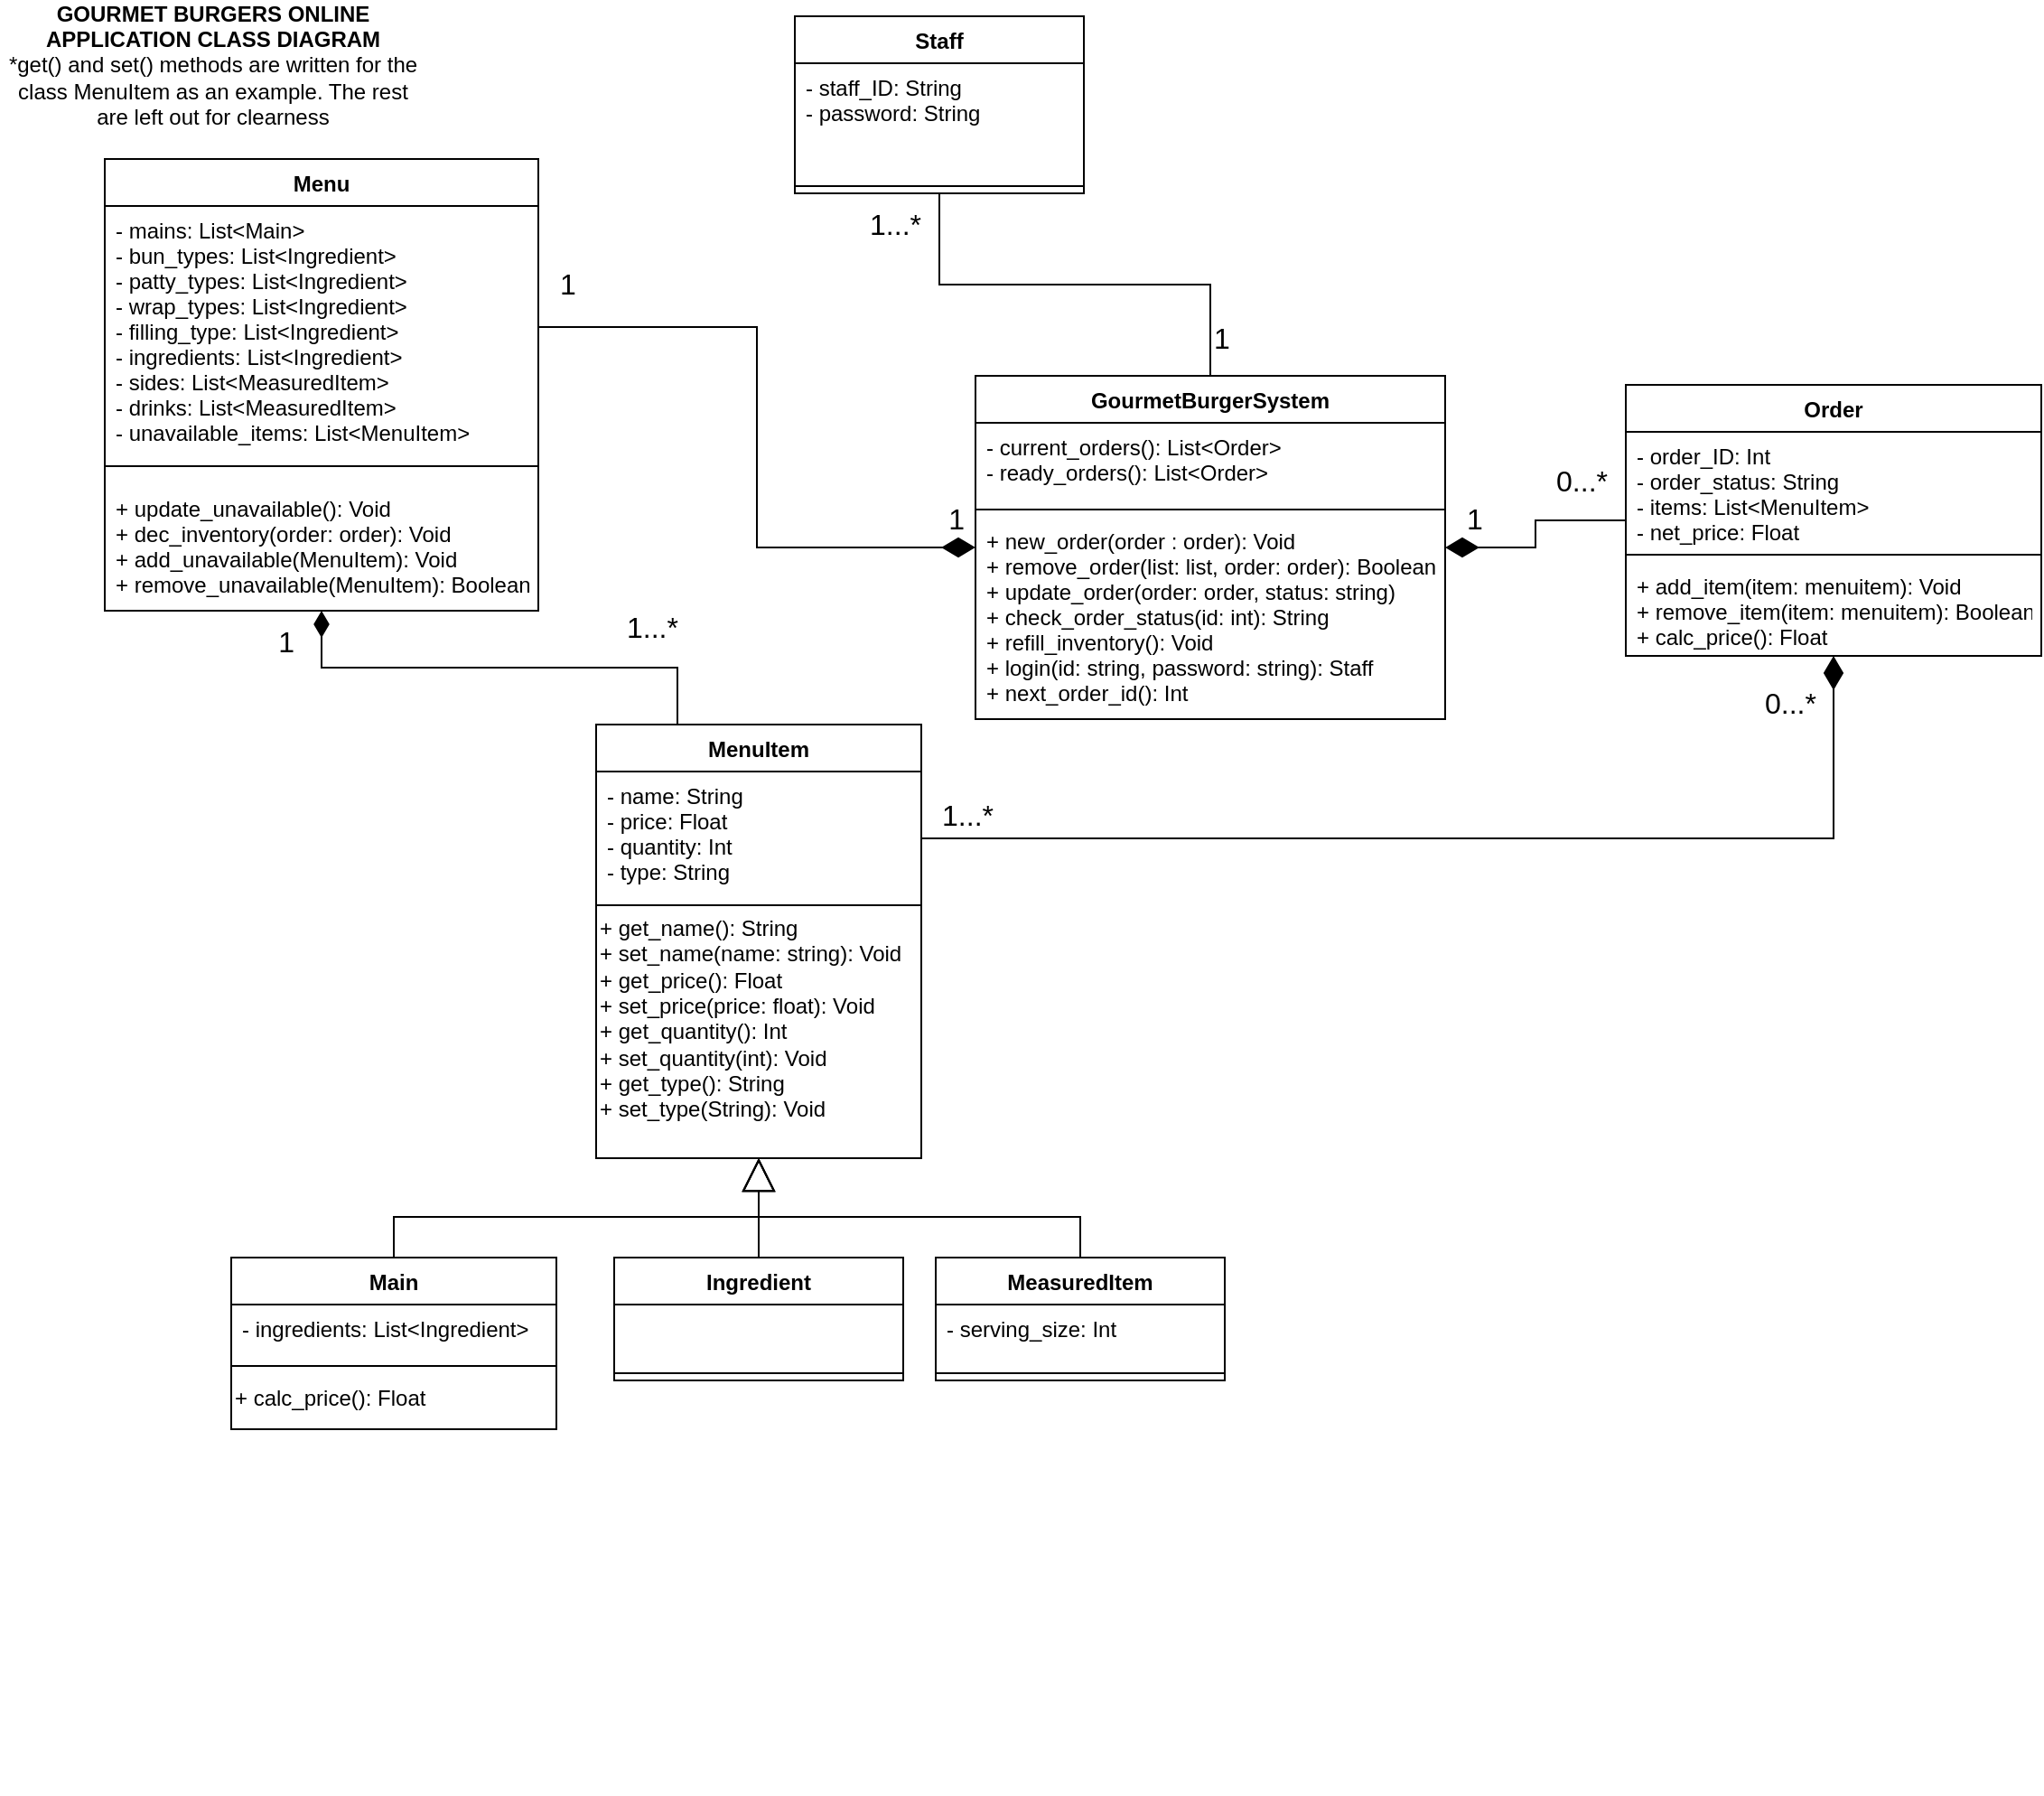 <mxfile version="10.5.9" type="device"><diagram id="sMHqVmS_ihXNLHZy0iHI" name="GourmetBurgersClassDiagram"><mxGraphModel dx="1154" dy="749" grid="1" gridSize="10" guides="1" tooltips="1" connect="1" arrows="1" fold="1" page="1" pageScale="1" pageWidth="1169" pageHeight="827" math="0" shadow="0"><root><mxCell id="0"/><mxCell id="1" parent="0"/><mxCell id="6xyx2S-svhOi8dPvi-K7-39" value="Order" style="swimlane;fontStyle=1;align=center;verticalAlign=top;childLayout=stackLayout;horizontal=1;startSize=26;horizontalStack=0;resizeParent=1;resizeParentMax=0;resizeLast=0;collapsible=1;marginBottom=0;" parent="1" vertex="1"><mxGeometry x="900" y="222" width="230" height="150" as="geometry"><mxRectangle x="810" y="415" width="60" height="26" as="alternateBounds"/></mxGeometry></mxCell><mxCell id="6xyx2S-svhOi8dPvi-K7-40" value="- order_ID: Int&#10;- order_status: String&#10;- items: List&lt;MenuItem&gt;&#10;- net_price: Float&#10;" style="text;strokeColor=none;fillColor=none;align=left;verticalAlign=top;spacingLeft=4;spacingRight=4;overflow=hidden;rotatable=0;points=[[0,0.5],[1,0.5]];portConstraint=eastwest;" parent="6xyx2S-svhOi8dPvi-K7-39" vertex="1"><mxGeometry y="26" width="230" height="64" as="geometry"/></mxCell><mxCell id="6xyx2S-svhOi8dPvi-K7-41" value="" style="line;strokeWidth=1;fillColor=none;align=left;verticalAlign=middle;spacingTop=-1;spacingLeft=3;spacingRight=3;rotatable=0;labelPosition=right;points=[];portConstraint=eastwest;" parent="6xyx2S-svhOi8dPvi-K7-39" vertex="1"><mxGeometry y="90" width="230" height="8" as="geometry"/></mxCell><mxCell id="6xyx2S-svhOi8dPvi-K7-42" value="+ add_item(item: menuitem): Void&#10;+ remove_item(item: menuitem): Boolean&#10;+ calc_price(): Float&#10;" style="text;strokeColor=none;fillColor=none;align=left;verticalAlign=top;spacingLeft=4;spacingRight=4;overflow=hidden;rotatable=0;points=[[0,0.5],[1,0.5]];portConstraint=eastwest;" parent="6xyx2S-svhOi8dPvi-K7-39" vertex="1"><mxGeometry y="98" width="230" height="52" as="geometry"/></mxCell><mxCell id="6xyx2S-svhOi8dPvi-K7-48" value="GourmetBurgerSystem" style="swimlane;fontStyle=1;align=center;verticalAlign=top;childLayout=stackLayout;horizontal=1;startSize=26;horizontalStack=0;resizeParent=1;resizeParentMax=0;resizeLast=0;collapsible=1;marginBottom=0;" parent="1" vertex="1"><mxGeometry x="540" y="217" width="260" height="190" as="geometry"><mxRectangle x="720" y="63" width="160" height="26" as="alternateBounds"/></mxGeometry></mxCell><mxCell id="6xyx2S-svhOi8dPvi-K7-49" value="- current_orders(): List&lt;Order&gt;&#10;- ready_orders(): List&lt;Order&gt;&#10;&#10;" style="text;strokeColor=none;fillColor=none;align=left;verticalAlign=top;spacingLeft=4;spacingRight=4;overflow=hidden;rotatable=0;points=[[0,0.5],[1,0.5]];portConstraint=eastwest;" parent="6xyx2S-svhOi8dPvi-K7-48" vertex="1"><mxGeometry y="26" width="260" height="44" as="geometry"/></mxCell><mxCell id="6xyx2S-svhOi8dPvi-K7-50" value="" style="line;strokeWidth=1;fillColor=none;align=left;verticalAlign=middle;spacingTop=-1;spacingLeft=3;spacingRight=3;rotatable=0;labelPosition=right;points=[];portConstraint=eastwest;" parent="6xyx2S-svhOi8dPvi-K7-48" vertex="1"><mxGeometry y="70" width="260" height="8" as="geometry"/></mxCell><mxCell id="6xyx2S-svhOi8dPvi-K7-51" value="+ new_order(order : order): Void&#10;+ remove_order(list: list, order: order): Boolean  &#10;+ update_order(order: order, status: string)&#10;+ check_order_status(id: int): String&#10;+ refill_inventory(): Void&#10;+ login(id: string, password: string): Staff&#10;+ next_order_id(): Int&#10;" style="text;strokeColor=none;fillColor=none;align=left;verticalAlign=top;spacingLeft=4;spacingRight=4;overflow=hidden;rotatable=0;points=[[0,0.5],[1,0.5]];portConstraint=eastwest;" parent="6xyx2S-svhOi8dPvi-K7-48" vertex="1"><mxGeometry y="78" width="260" height="112" as="geometry"/></mxCell><mxCell id="6xyx2S-svhOi8dPvi-K7-62" value="Staff" style="swimlane;fontStyle=1;align=center;verticalAlign=top;childLayout=stackLayout;horizontal=1;startSize=26;horizontalStack=0;resizeParent=1;resizeParentMax=0;resizeLast=0;collapsible=1;marginBottom=0;" parent="1" vertex="1"><mxGeometry x="440" y="18" width="160" height="98" as="geometry"><mxRectangle x="840" y="122" width="60" height="26" as="alternateBounds"/></mxGeometry></mxCell><mxCell id="6xyx2S-svhOi8dPvi-K7-63" value="- staff_ID: String&#10;- password: String&#10;" style="text;strokeColor=none;fillColor=none;align=left;verticalAlign=top;spacingLeft=4;spacingRight=4;overflow=hidden;rotatable=0;points=[[0,0.5],[1,0.5]];portConstraint=eastwest;" parent="6xyx2S-svhOi8dPvi-K7-62" vertex="1"><mxGeometry y="26" width="160" height="64" as="geometry"/></mxCell><mxCell id="6xyx2S-svhOi8dPvi-K7-64" value="" style="line;strokeWidth=1;fillColor=none;align=left;verticalAlign=middle;spacingTop=-1;spacingLeft=3;spacingRight=3;rotatable=0;labelPosition=right;points=[];portConstraint=eastwest;" parent="6xyx2S-svhOi8dPvi-K7-62" vertex="1"><mxGeometry y="90" width="160" height="8" as="geometry"/></mxCell><mxCell id="6xyx2S-svhOi8dPvi-K7-113" value="&lt;b&gt;GOURMET BURGERS ONLINE APPLICATION CLASS DIAGRAM&lt;br&gt;&lt;/b&gt;*get() and set() methods are written for the class MenuItem as an example. The rest are left out for clearness&lt;br&gt;" style="text;html=1;strokeColor=none;fillColor=none;align=center;verticalAlign=middle;whiteSpace=wrap;rounded=0;" parent="1" vertex="1"><mxGeometry y="35" width="236" height="20" as="geometry"/></mxCell><mxCell id="6xyx2S-svhOi8dPvi-K7-1" value="MenuItem" style="swimlane;fontStyle=1;align=center;verticalAlign=top;childLayout=stackLayout;horizontal=1;startSize=26;horizontalStack=0;resizeParent=1;resizeParentMax=0;resizeLast=0;collapsible=1;marginBottom=0;" parent="1" vertex="1"><mxGeometry x="330" y="410" width="180" height="240" as="geometry"><mxRectangle x="118" y="302" width="90" height="26" as="alternateBounds"/></mxGeometry></mxCell><mxCell id="6xyx2S-svhOi8dPvi-K7-2" value="- name: String&#10;- price: Float&#10;- quantity: Int&#10;- type: String&#10;" style="text;strokeColor=none;fillColor=none;align=left;verticalAlign=top;spacingLeft=4;spacingRight=4;overflow=hidden;rotatable=0;points=[[0,0.5],[1,0.5]];portConstraint=eastwest;" parent="6xyx2S-svhOi8dPvi-K7-1" vertex="1"><mxGeometry y="26" width="180" height="74" as="geometry"/></mxCell><mxCell id="c721y0lr34JIEkwg1Y1B-9" value="+ get_name(): String&lt;br&gt;+ set_name(name: string): Void&lt;br&gt;+ get_price(): Float&lt;br&gt;+ set_price(price: float): Void&lt;br&gt;+ get_quantity(): Int&lt;br&gt;+ set_quantity(int): Void&lt;br&gt;+ get_type(): String&lt;br&gt;+ set_type(String): Void&lt;br&gt;&lt;br&gt;" style="html=1;align=left;" vertex="1" parent="6xyx2S-svhOi8dPvi-K7-1"><mxGeometry y="100" width="180" height="140" as="geometry"/></mxCell><mxCell id="Rp3ECZAvoWAGJYIvScvn-11" value="" style="endArrow=diamondThin;html=1;endSize=16;startArrow=none;startSize=16;startFill=0;edgeStyle=orthogonalEdgeStyle;strokeWidth=1;rounded=0;endFill=1;exitX=1;exitY=0.5;exitDx=0;exitDy=0;" parent="1" source="S0i_o-i3XT-OXyGcGNCF-2" target="6xyx2S-svhOi8dPvi-K7-48" edge="1"><mxGeometry relative="1" as="geometry"><mxPoint x="330" y="230" as="sourcePoint"/><mxPoint x="440" y="336.5" as="targetPoint"/></mxGeometry></mxCell><mxCell id="Rp3ECZAvoWAGJYIvScvn-12" value="1" style="resizable=0;html=1;align=left;verticalAlign=top;labelBackgroundColor=#ffffff;fontSize=16;" parent="Rp3ECZAvoWAGJYIvScvn-11" connectable="0" vertex="1"><mxGeometry x="-1" relative="1" as="geometry"><mxPoint x="10" y="-40" as="offset"/></mxGeometry></mxCell><mxCell id="Rp3ECZAvoWAGJYIvScvn-13" value="1" style="resizable=0;html=1;align=right;verticalAlign=top;labelBackgroundColor=#ffffff;fontSize=16;" parent="Rp3ECZAvoWAGJYIvScvn-11" connectable="0" vertex="1"><mxGeometry x="1" relative="1" as="geometry"><mxPoint x="-6" y="-32.5" as="offset"/></mxGeometry></mxCell><mxCell id="S0i_o-i3XT-OXyGcGNCF-1" value="Menu" style="swimlane;fontStyle=1;align=center;verticalAlign=top;childLayout=stackLayout;horizontal=1;startSize=26;horizontalStack=0;resizeParent=1;resizeParentMax=0;resizeLast=0;collapsible=1;marginBottom=0;" parent="1" vertex="1"><mxGeometry x="58" y="97" width="240" height="250" as="geometry"><mxRectangle x="118" y="302" width="90" height="26" as="alternateBounds"/></mxGeometry></mxCell><mxCell id="S0i_o-i3XT-OXyGcGNCF-2" value="- mains: List&lt;Main&gt;&#10;- bun_types: List&lt;Ingredient&gt;&#10;- patty_types: List&lt;Ingredient&gt;&#10;- wrap_types: List&lt;Ingredient&gt;&#10;- filling_type: List&lt;Ingredient&gt;&#10;- ingredients: List&lt;Ingredient&gt;&#10;- sides: List&lt;MeasuredItem&gt;&#10;- drinks: List&lt;MeasuredItem&gt;&#10;- unavailable_items: List&lt;MenuItem&gt;&#10;&#10;&#10;" style="text;strokeColor=none;fillColor=none;align=left;verticalAlign=top;spacingLeft=4;spacingRight=4;overflow=hidden;rotatable=0;points=[[0,0.5],[1,0.5]];portConstraint=eastwest;" parent="S0i_o-i3XT-OXyGcGNCF-1" vertex="1"><mxGeometry y="26" width="240" height="134" as="geometry"/></mxCell><mxCell id="S0i_o-i3XT-OXyGcGNCF-3" value="" style="line;strokeWidth=1;fillColor=none;align=left;verticalAlign=middle;spacingTop=-1;spacingLeft=3;spacingRight=3;rotatable=0;labelPosition=right;points=[];portConstraint=eastwest;" parent="S0i_o-i3XT-OXyGcGNCF-1" vertex="1"><mxGeometry y="160" width="240" height="20" as="geometry"/></mxCell><mxCell id="S0i_o-i3XT-OXyGcGNCF-4" value="+ update_unavailable(): Void&#10;+ dec_inventory(order: order): Void&#10;+ add_unavailable(MenuItem): Void&#10;+ remove_unavailable(MenuItem): Boolean" style="text;strokeColor=none;fillColor=none;align=left;verticalAlign=top;spacingLeft=4;spacingRight=4;overflow=hidden;rotatable=0;points=[[0,0.5],[1,0.5]];portConstraint=eastwest;" parent="S0i_o-i3XT-OXyGcGNCF-1" vertex="1"><mxGeometry y="180" width="240" height="70" as="geometry"/></mxCell><mxCell id="Rp3ECZAvoWAGJYIvScvn-32" value="" style="endArrow=diamondThin;html=1;endSize=12;startArrow=none;startSize=16;startFill=0;edgeStyle=orthogonalEdgeStyle;strokeWidth=1;rounded=0;endFill=1;exitX=0.25;exitY=0;exitDx=0;exitDy=0;" parent="1" source="6xyx2S-svhOi8dPvi-K7-1" target="S0i_o-i3XT-OXyGcGNCF-1" edge="1"><mxGeometry relative="1" as="geometry"><mxPoint x="80" y="650" as="sourcePoint"/><mxPoint x="200" y="234.235" as="targetPoint"/></mxGeometry></mxCell><mxCell id="Rp3ECZAvoWAGJYIvScvn-33" value="1...*" style="resizable=0;html=1;align=left;verticalAlign=top;labelBackgroundColor=#ffffff;fontSize=16;" parent="Rp3ECZAvoWAGJYIvScvn-32" connectable="0" vertex="1"><mxGeometry x="-1" relative="1" as="geometry"><mxPoint x="-30" y="-70" as="offset"/></mxGeometry></mxCell><mxCell id="Rp3ECZAvoWAGJYIvScvn-34" value="1" style="resizable=0;html=1;align=right;verticalAlign=top;labelBackgroundColor=#ffffff;fontSize=16;" parent="Rp3ECZAvoWAGJYIvScvn-32" connectable="0" vertex="1"><mxGeometry x="1" relative="1" as="geometry"><mxPoint x="-15" y="0.5" as="offset"/></mxGeometry></mxCell><mxCell id="Rp3ECZAvoWAGJYIvScvn-37" value="" style="endArrow=none;html=1;endSize=16;startArrow=diamondThin;startSize=16;startFill=1;edgeStyle=orthogonalEdgeStyle;strokeWidth=1;rounded=0;endFill=0;entryX=1;entryY=0.5;entryDx=0;entryDy=0;" parent="1" source="6xyx2S-svhOi8dPvi-K7-39" target="6xyx2S-svhOi8dPvi-K7-2" edge="1"><mxGeometry relative="1" as="geometry"><mxPoint x="380.235" y="696.588" as="sourcePoint"/><mxPoint x="429.647" y="570.0" as="targetPoint"/></mxGeometry></mxCell><mxCell id="Rp3ECZAvoWAGJYIvScvn-38" value="0...*" style="resizable=0;html=1;align=left;verticalAlign=top;labelBackgroundColor=#ffffff;fontSize=16;" parent="Rp3ECZAvoWAGJYIvScvn-37" connectable="0" vertex="1"><mxGeometry x="-1" relative="1" as="geometry"><mxPoint x="-40" y="10" as="offset"/></mxGeometry></mxCell><mxCell id="Rp3ECZAvoWAGJYIvScvn-39" value="1...*" style="resizable=0;html=1;align=right;verticalAlign=top;labelBackgroundColor=#ffffff;fontSize=16;" parent="Rp3ECZAvoWAGJYIvScvn-37" connectable="0" vertex="1"><mxGeometry x="1" relative="1" as="geometry"><mxPoint x="40" y="-29" as="offset"/></mxGeometry></mxCell><mxCell id="Rp3ECZAvoWAGJYIvScvn-40" value="" style="endArrow=none;html=1;endSize=12;startArrow=diamondThin;startSize=16;startFill=1;edgeStyle=orthogonalEdgeStyle;strokeWidth=1;rounded=0;endFill=0;" parent="1" source="6xyx2S-svhOi8dPvi-K7-48" target="6xyx2S-svhOi8dPvi-K7-39" edge="1"><mxGeometry relative="1" as="geometry"><mxPoint x="380.235" y="696.588" as="sourcePoint"/><mxPoint x="429.647" y="570.0" as="targetPoint"/></mxGeometry></mxCell><mxCell id="Rp3ECZAvoWAGJYIvScvn-41" value="1" style="resizable=0;html=1;align=left;verticalAlign=top;labelBackgroundColor=#ffffff;fontSize=16;" parent="Rp3ECZAvoWAGJYIvScvn-40" connectable="0" vertex="1"><mxGeometry x="-1" relative="1" as="geometry"><mxPoint x="10" y="-32.5" as="offset"/></mxGeometry></mxCell><mxCell id="Rp3ECZAvoWAGJYIvScvn-42" value="0...*" style="resizable=0;html=1;align=right;verticalAlign=top;labelBackgroundColor=#ffffff;fontSize=16;" parent="Rp3ECZAvoWAGJYIvScvn-40" connectable="0" vertex="1"><mxGeometry x="1" relative="1" as="geometry"><mxPoint x="-9.5" y="-38" as="offset"/></mxGeometry></mxCell><mxCell id="Rp3ECZAvoWAGJYIvScvn-50" value="" style="endArrow=none;html=1;endSize=12;startArrow=none;startSize=14;startFill=0;strokeWidth=1;rounded=0;endFill=0;exitX=0.5;exitY=0;exitDx=0;exitDy=0;edgeStyle=orthogonalEdgeStyle;" parent="1" source="6xyx2S-svhOi8dPvi-K7-48" target="6xyx2S-svhOi8dPvi-K7-62" edge="1"><mxGeometry relative="1" as="geometry"><mxPoint x="707.294" y="226" as="sourcePoint"/><mxPoint x="660" y="100" as="targetPoint"/></mxGeometry></mxCell><mxCell id="Rp3ECZAvoWAGJYIvScvn-51" value="1" style="resizable=0;html=1;align=left;verticalAlign=top;labelBackgroundColor=#ffffff;fontSize=16;" parent="Rp3ECZAvoWAGJYIvScvn-50" connectable="0" vertex="1"><mxGeometry x="-1" relative="1" as="geometry"><mxPoint y="-37" as="offset"/></mxGeometry></mxCell><mxCell id="Rp3ECZAvoWAGJYIvScvn-52" value="1...*" style="resizable=0;html=1;align=right;verticalAlign=top;labelBackgroundColor=#ffffff;fontSize=16;" parent="Rp3ECZAvoWAGJYIvScvn-50" connectable="0" vertex="1"><mxGeometry x="1" relative="1" as="geometry"><mxPoint x="-9.5" y="0.5" as="offset"/></mxGeometry></mxCell><mxCell id="OLroiHyQ9a31wBYjgHLj-36" value="" style="group" parent="1" vertex="1" connectable="0"><mxGeometry x="58" y="630" width="724" height="372" as="geometry"/></mxCell><mxCell id="OLroiHyQ9a31wBYjgHLj-8" value="Main" style="swimlane;fontStyle=1;align=center;verticalAlign=top;childLayout=stackLayout;horizontal=1;startSize=26;horizontalStack=0;resizeParent=1;resizeParentMax=0;resizeLast=0;collapsible=1;marginBottom=0;" parent="OLroiHyQ9a31wBYjgHLj-36" vertex="1"><mxGeometry x="70" y="75" width="180" height="95" as="geometry"><mxRectangle x="65.5" y="462" width="60" height="26" as="alternateBounds"/></mxGeometry></mxCell><mxCell id="OLroiHyQ9a31wBYjgHLj-9" value="- ingredients: List&lt;Ingredient&gt;&#10;" style="text;strokeColor=none;fillColor=none;align=left;verticalAlign=top;spacingLeft=4;spacingRight=4;overflow=hidden;rotatable=0;points=[[0,0.5],[1,0.5]];portConstraint=eastwest;" parent="OLroiHyQ9a31wBYjgHLj-8" vertex="1"><mxGeometry y="26" width="180" height="34" as="geometry"/></mxCell><mxCell id="c721y0lr34JIEkwg1Y1B-10" value="+ calc_price(): Float" style="html=1;align=left;" vertex="1" parent="OLroiHyQ9a31wBYjgHLj-8"><mxGeometry y="60" width="180" height="35" as="geometry"/></mxCell><mxCell id="OLroiHyQ9a31wBYjgHLj-23" value="MeasuredItem" style="swimlane;fontStyle=1;align=center;verticalAlign=top;childLayout=stackLayout;horizontal=1;startSize=26;horizontalStack=0;resizeParent=1;resizeParentMax=0;resizeLast=0;collapsible=1;marginBottom=0;" parent="OLroiHyQ9a31wBYjgHLj-36" vertex="1"><mxGeometry x="460" y="75" width="160" height="68" as="geometry"><mxRectangle x="275" y="462" width="110" height="26" as="alternateBounds"/></mxGeometry></mxCell><mxCell id="OLroiHyQ9a31wBYjgHLj-24" value="- serving_size: Int&#10;&#10;" style="text;strokeColor=none;fillColor=none;align=left;verticalAlign=top;spacingLeft=4;spacingRight=4;overflow=hidden;rotatable=0;points=[[0,0.5],[1,0.5]];portConstraint=eastwest;" parent="OLroiHyQ9a31wBYjgHLj-23" vertex="1"><mxGeometry y="26" width="160" height="34" as="geometry"/></mxCell><mxCell id="OLroiHyQ9a31wBYjgHLj-25" value="" style="line;strokeWidth=1;fillColor=none;align=left;verticalAlign=middle;spacingTop=-1;spacingLeft=3;spacingRight=3;rotatable=0;labelPosition=right;points=[];portConstraint=eastwest;" parent="OLroiHyQ9a31wBYjgHLj-23" vertex="1"><mxGeometry y="60" width="160" height="8" as="geometry"/></mxCell><mxCell id="OLroiHyQ9a31wBYjgHLj-32" value="Ingredient" style="swimlane;fontStyle=1;align=center;verticalAlign=top;childLayout=stackLayout;horizontal=1;startSize=26;horizontalStack=0;resizeParent=1;resizeParentMax=0;resizeLast=0;collapsible=1;marginBottom=0;" parent="OLroiHyQ9a31wBYjgHLj-36" vertex="1"><mxGeometry x="282" y="75" width="160" height="68" as="geometry"><mxRectangle x="435" y="462" width="90" height="26" as="alternateBounds"/></mxGeometry></mxCell><mxCell id="OLroiHyQ9a31wBYjgHLj-33" value="&#10;" style="text;strokeColor=none;fillColor=none;align=left;verticalAlign=top;spacingLeft=4;spacingRight=4;overflow=hidden;rotatable=0;points=[[0,0.5],[1,0.5]];portConstraint=eastwest;" parent="OLroiHyQ9a31wBYjgHLj-32" vertex="1"><mxGeometry y="26" width="160" height="34" as="geometry"/></mxCell><mxCell id="OLroiHyQ9a31wBYjgHLj-34" value="" style="line;strokeWidth=1;fillColor=none;align=left;verticalAlign=middle;spacingTop=-1;spacingLeft=3;spacingRight=3;rotatable=0;labelPosition=right;points=[];portConstraint=eastwest;" parent="OLroiHyQ9a31wBYjgHLj-32" vertex="1"><mxGeometry y="60" width="160" height="8" as="geometry"/></mxCell><mxCell id="OLroiHyQ9a31wBYjgHLj-7" style="edgeStyle=orthogonalEdgeStyle;rounded=0;orthogonalLoop=1;jettySize=auto;html=1;exitX=0.5;exitY=0;exitDx=0;exitDy=0;startArrow=none;startFill=0;endArrow=block;endFill=0;endSize=16;strokeWidth=1;" parent="1" source="OLroiHyQ9a31wBYjgHLj-8" target="6xyx2S-svhOi8dPvi-K7-1" edge="1"><mxGeometry relative="1" as="geometry"><mxPoint x="420" y="639" as="targetPoint"/></mxGeometry></mxCell><mxCell id="OLroiHyQ9a31wBYjgHLj-22" style="edgeStyle=orthogonalEdgeStyle;rounded=0;orthogonalLoop=1;jettySize=auto;html=1;exitX=0.5;exitY=0;exitDx=0;exitDy=0;startArrow=none;startFill=0;endArrow=block;endFill=0;endSize=16;strokeWidth=1;" parent="1" source="OLroiHyQ9a31wBYjgHLj-23" target="6xyx2S-svhOi8dPvi-K7-1" edge="1"><mxGeometry relative="1" as="geometry"><mxPoint x="420" y="630" as="targetPoint"/></mxGeometry></mxCell><mxCell id="Bs1Uj75K3AUVoJDqBwNr-1" style="edgeStyle=orthogonalEdgeStyle;rounded=0;orthogonalLoop=1;jettySize=auto;html=1;startArrow=none;startFill=0;endArrow=block;endFill=0;endSize=16;strokeWidth=1;" parent="1" source="OLroiHyQ9a31wBYjgHLj-32" target="6xyx2S-svhOi8dPvi-K7-1" edge="1"><mxGeometry relative="1" as="geometry"><mxPoint x="430" y="528" as="targetPoint"/><mxPoint x="608" y="618" as="sourcePoint"/></mxGeometry></mxCell></root></mxGraphModel></diagram></mxfile>